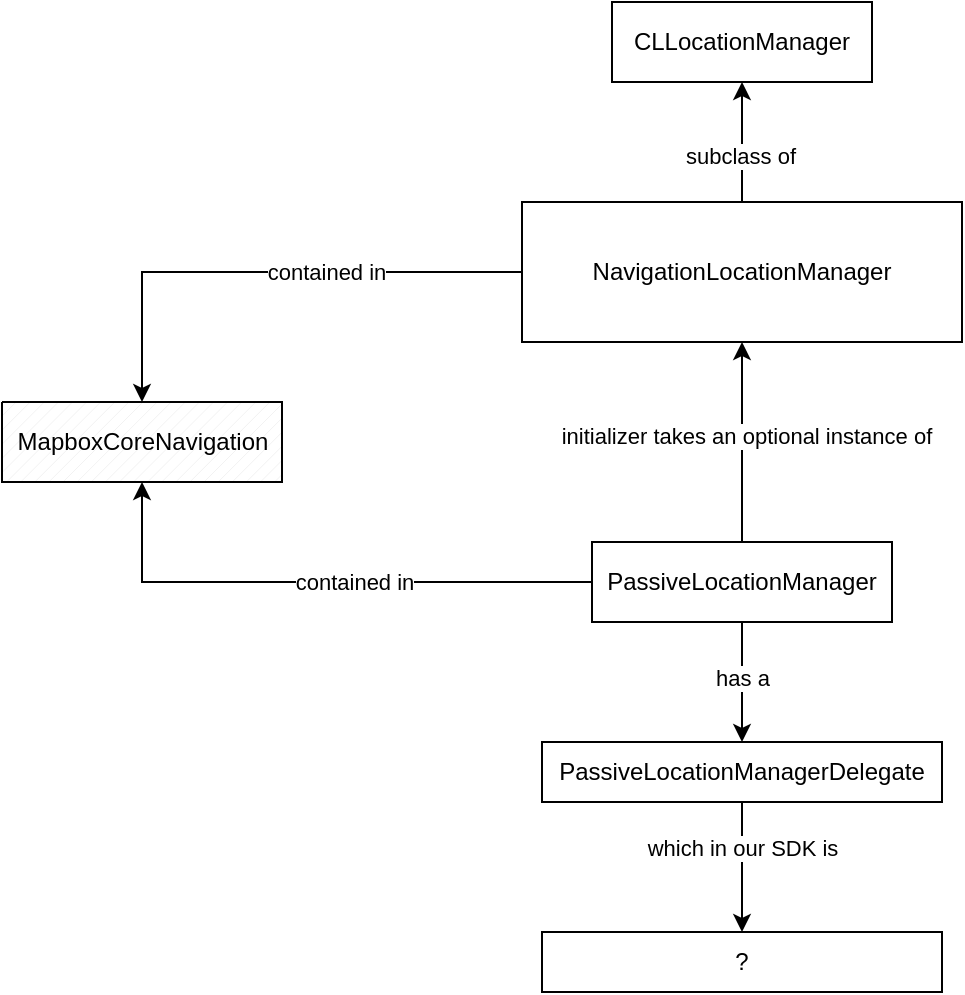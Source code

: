 <mxfile version="20.6.0" type="github"><diagram id="E6CHQcK8GbVTqyjpowNV" name="Page-1"><mxGraphModel dx="1018" dy="689" grid="1" gridSize="10" guides="1" tooltips="1" connect="1" arrows="1" fold="1" page="1" pageScale="1" pageWidth="1600" pageHeight="900" math="0" shadow="0"><root><mxCell id="0"/><mxCell id="1" parent="0"/><mxCell id="FOhgmxJPTKpgbxPE0luF-7" style="edgeStyle=orthogonalEdgeStyle;rounded=0;orthogonalLoop=1;jettySize=auto;html=1;entryX=0.5;entryY=1;entryDx=0;entryDy=0;entryPerimeter=0;" edge="1" parent="1" source="FOhgmxJPTKpgbxPE0luF-1" target="FOhgmxJPTKpgbxPE0luF-6"><mxGeometry relative="1" as="geometry"/></mxCell><mxCell id="FOhgmxJPTKpgbxPE0luF-8" value="contained in" style="edgeLabel;html=1;align=center;verticalAlign=middle;resizable=0;points=[];" vertex="1" connectable="0" parent="FOhgmxJPTKpgbxPE0luF-7"><mxGeometry x="-0.133" relative="1" as="geometry"><mxPoint as="offset"/></mxGeometry></mxCell><mxCell id="FOhgmxJPTKpgbxPE0luF-11" style="edgeStyle=orthogonalEdgeStyle;rounded=0;orthogonalLoop=1;jettySize=auto;html=1;exitX=0.5;exitY=1;exitDx=0;exitDy=0;entryX=0.5;entryY=0;entryDx=0;entryDy=0;" edge="1" parent="1" source="FOhgmxJPTKpgbxPE0luF-1" target="FOhgmxJPTKpgbxPE0luF-9"><mxGeometry relative="1" as="geometry"/></mxCell><mxCell id="FOhgmxJPTKpgbxPE0luF-12" value="has a" style="edgeLabel;html=1;align=center;verticalAlign=middle;resizable=0;points=[];" vertex="1" connectable="0" parent="FOhgmxJPTKpgbxPE0luF-11"><mxGeometry x="-0.074" relative="1" as="geometry"><mxPoint as="offset"/></mxGeometry></mxCell><mxCell id="FOhgmxJPTKpgbxPE0luF-15" style="edgeStyle=orthogonalEdgeStyle;rounded=0;orthogonalLoop=1;jettySize=auto;html=1;exitX=0.5;exitY=0;exitDx=0;exitDy=0;" edge="1" parent="1" source="FOhgmxJPTKpgbxPE0luF-1" target="FOhgmxJPTKpgbxPE0luF-14"><mxGeometry relative="1" as="geometry"/></mxCell><mxCell id="FOhgmxJPTKpgbxPE0luF-16" value="initializer takes an optional instance of" style="edgeLabel;html=1;align=center;verticalAlign=middle;resizable=0;points=[];" vertex="1" connectable="0" parent="FOhgmxJPTKpgbxPE0luF-15"><mxGeometry x="0.059" y="-2" relative="1" as="geometry"><mxPoint as="offset"/></mxGeometry></mxCell><mxCell id="FOhgmxJPTKpgbxPE0luF-1" value="PassiveLocationManager" style="rounded=0;whiteSpace=wrap;html=1;" vertex="1" parent="1"><mxGeometry x="375" y="420" width="150" height="40" as="geometry"/></mxCell><mxCell id="FOhgmxJPTKpgbxPE0luF-6" value="MapboxCoreNavigation" style="verticalLabelPosition=middle;verticalAlign=middle;html=1;shape=mxgraph.basic.patternFillRect;fillStyle=diag;step=5;fillStrokeWidth=0.2;fillStrokeColor=#dddddd;labelPosition=center;align=center;" vertex="1" parent="1"><mxGeometry x="80" y="350" width="140" height="40" as="geometry"/></mxCell><mxCell id="FOhgmxJPTKpgbxPE0luF-21" style="edgeStyle=orthogonalEdgeStyle;rounded=0;orthogonalLoop=1;jettySize=auto;html=1;exitX=0.5;exitY=1;exitDx=0;exitDy=0;" edge="1" parent="1" source="FOhgmxJPTKpgbxPE0luF-9" target="FOhgmxJPTKpgbxPE0luF-20"><mxGeometry relative="1" as="geometry"/></mxCell><mxCell id="FOhgmxJPTKpgbxPE0luF-22" value="which in our SDK is" style="edgeLabel;html=1;align=center;verticalAlign=middle;resizable=0;points=[];" vertex="1" connectable="0" parent="FOhgmxJPTKpgbxPE0luF-21"><mxGeometry x="-0.292" relative="1" as="geometry"><mxPoint as="offset"/></mxGeometry></mxCell><mxCell id="FOhgmxJPTKpgbxPE0luF-9" value="PassiveLocationManagerDelegate" style="rounded=0;whiteSpace=wrap;html=1;" vertex="1" parent="1"><mxGeometry x="350" y="520" width="200" height="30" as="geometry"/></mxCell><mxCell id="FOhgmxJPTKpgbxPE0luF-13" value="CLLocationManager" style="rounded=0;whiteSpace=wrap;html=1;" vertex="1" parent="1"><mxGeometry x="385" y="150" width="130" height="40" as="geometry"/></mxCell><mxCell id="FOhgmxJPTKpgbxPE0luF-18" style="edgeStyle=orthogonalEdgeStyle;rounded=0;orthogonalLoop=1;jettySize=auto;html=1;exitX=0;exitY=0.5;exitDx=0;exitDy=0;entryX=0.5;entryY=0;entryDx=0;entryDy=0;entryPerimeter=0;" edge="1" parent="1" source="FOhgmxJPTKpgbxPE0luF-14" target="FOhgmxJPTKpgbxPE0luF-6"><mxGeometry relative="1" as="geometry"/></mxCell><mxCell id="FOhgmxJPTKpgbxPE0luF-19" value="contained in" style="edgeLabel;html=1;align=center;verticalAlign=middle;resizable=0;points=[];" vertex="1" connectable="0" parent="FOhgmxJPTKpgbxPE0luF-18"><mxGeometry x="-0.231" relative="1" as="geometry"><mxPoint as="offset"/></mxGeometry></mxCell><mxCell id="FOhgmxJPTKpgbxPE0luF-23" style="edgeStyle=orthogonalEdgeStyle;rounded=0;orthogonalLoop=1;jettySize=auto;html=1;exitX=0.5;exitY=0;exitDx=0;exitDy=0;entryX=0.5;entryY=1;entryDx=0;entryDy=0;" edge="1" parent="1" source="FOhgmxJPTKpgbxPE0luF-14" target="FOhgmxJPTKpgbxPE0luF-13"><mxGeometry relative="1" as="geometry"/></mxCell><mxCell id="FOhgmxJPTKpgbxPE0luF-24" value="subclass of" style="edgeLabel;html=1;align=center;verticalAlign=middle;resizable=0;points=[];" vertex="1" connectable="0" parent="FOhgmxJPTKpgbxPE0luF-23"><mxGeometry x="-0.231" y="1" relative="1" as="geometry"><mxPoint as="offset"/></mxGeometry></mxCell><mxCell id="FOhgmxJPTKpgbxPE0luF-14" value="NavigationLocationManager" style="rounded=0;whiteSpace=wrap;html=1;" vertex="1" parent="1"><mxGeometry x="340" y="250" width="220" height="70" as="geometry"/></mxCell><mxCell id="FOhgmxJPTKpgbxPE0luF-20" value="?" style="rounded=0;whiteSpace=wrap;html=1;" vertex="1" parent="1"><mxGeometry x="350" y="615" width="200" height="30" as="geometry"/></mxCell></root></mxGraphModel></diagram></mxfile>